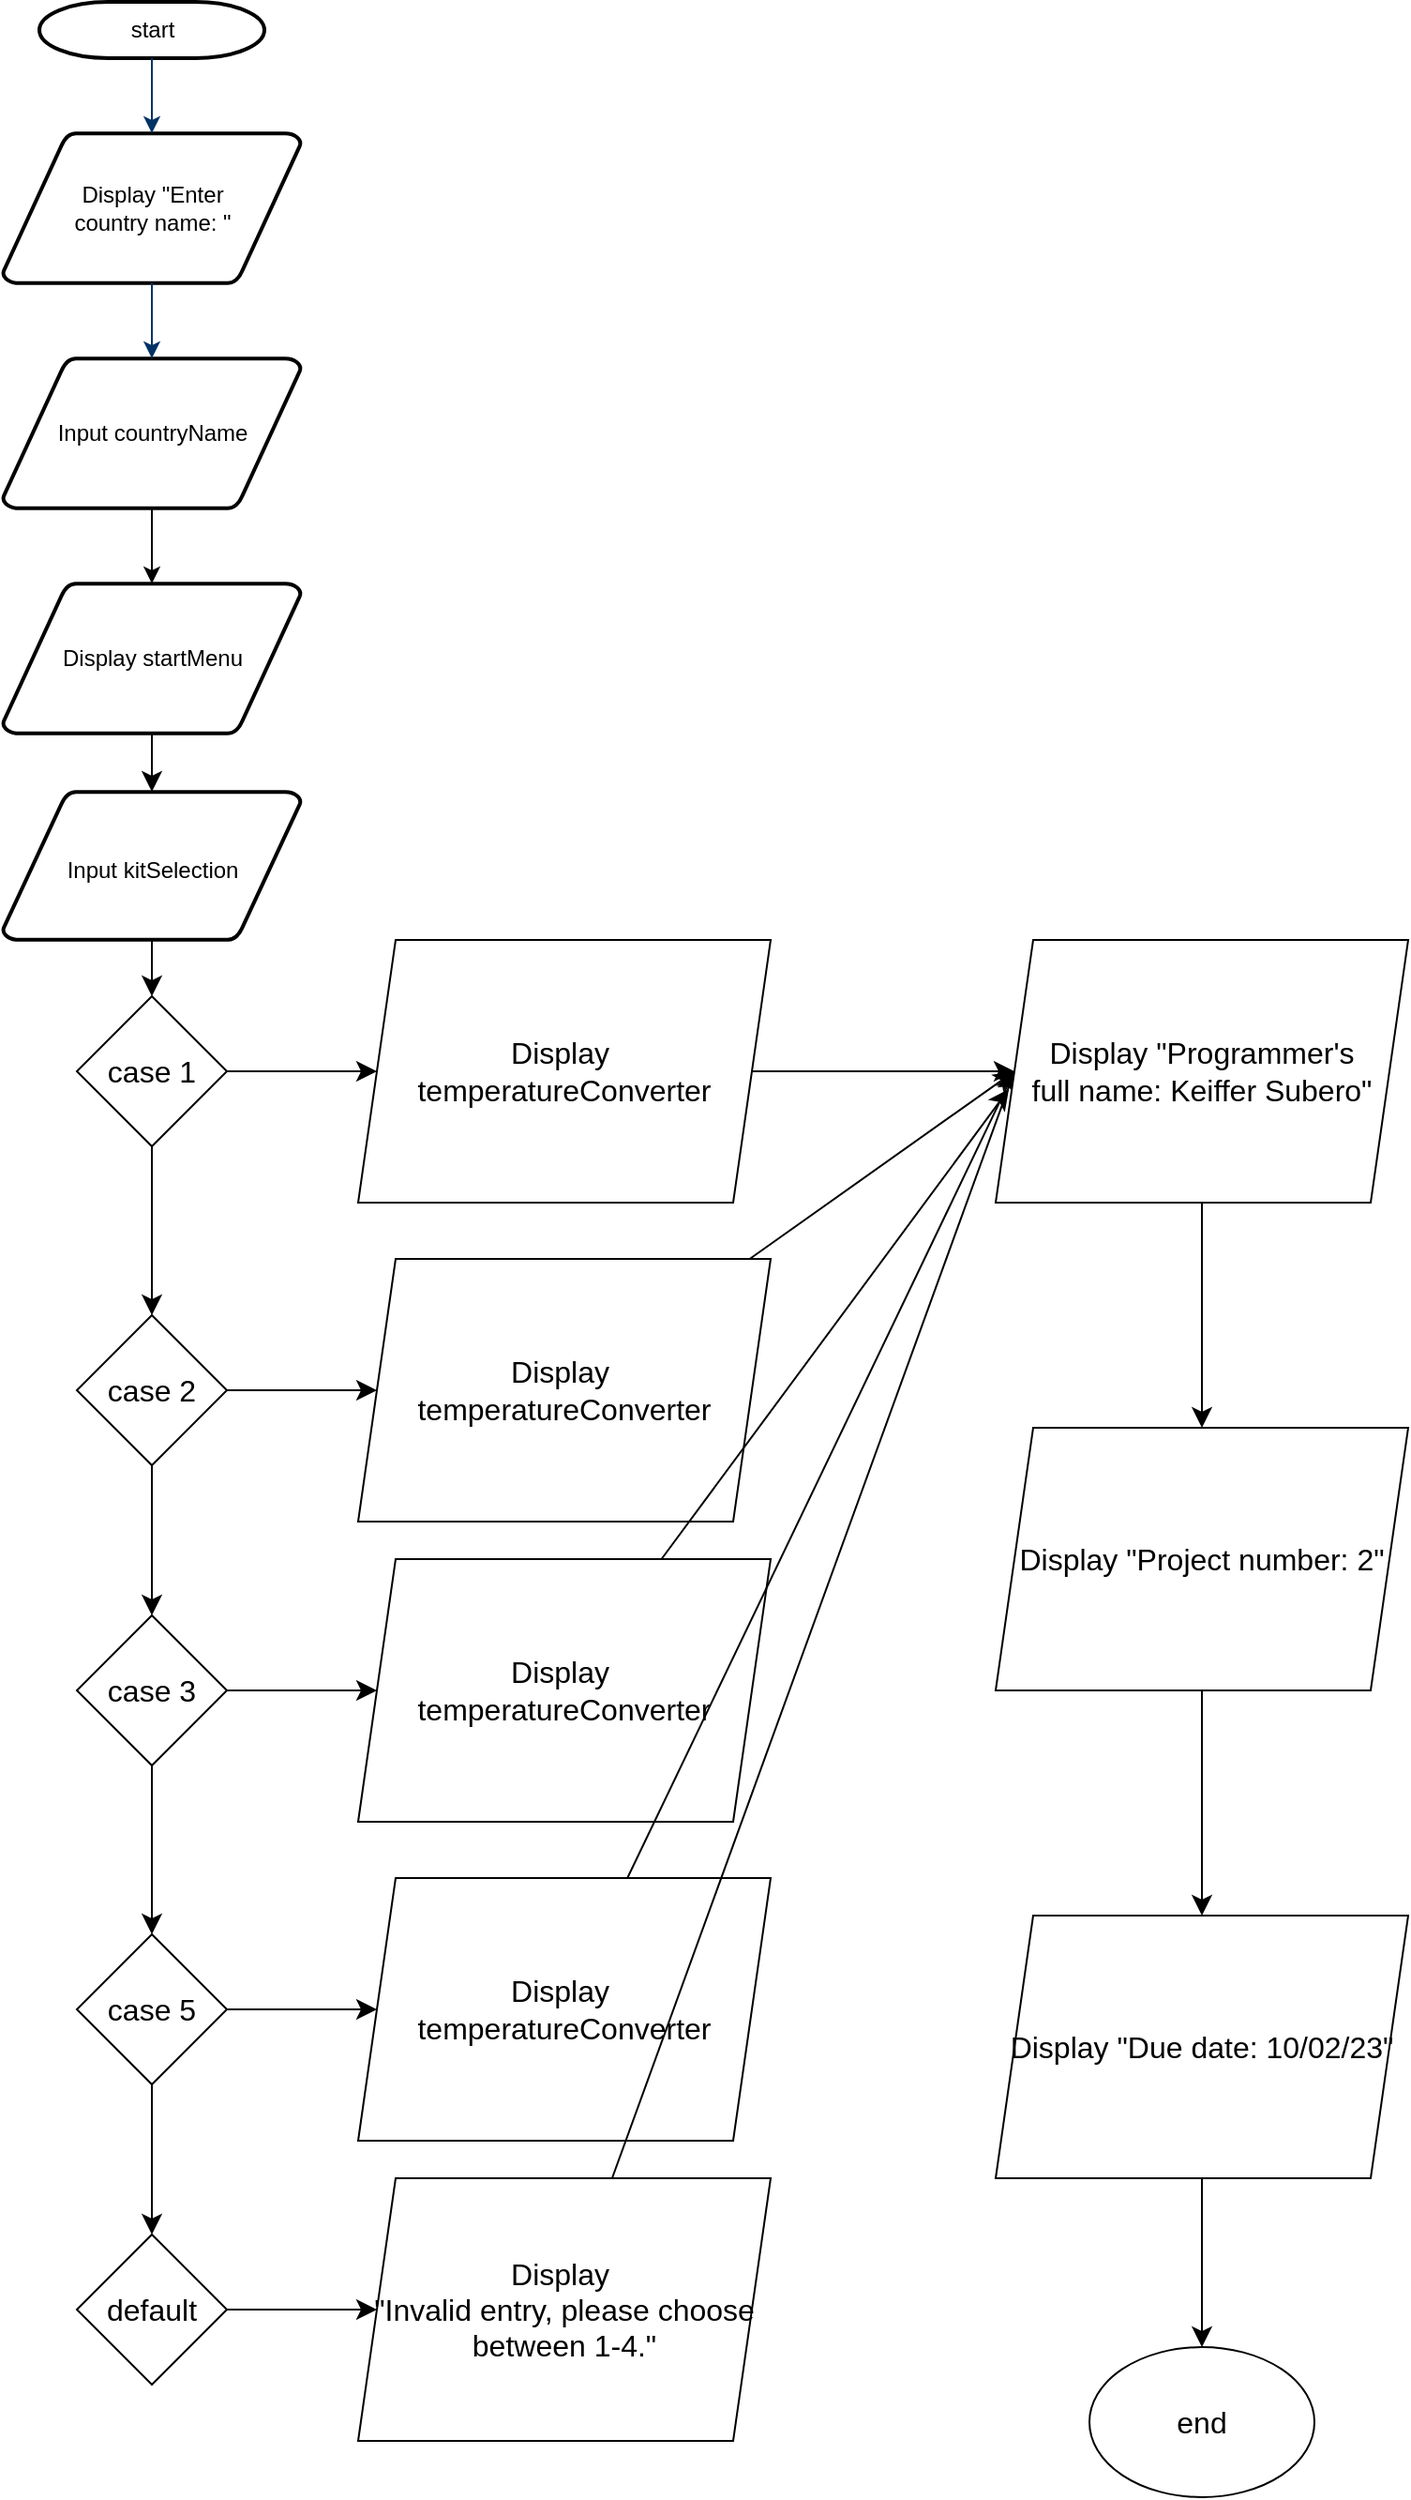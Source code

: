 <mxfile version="21.8.2" type="github">
  <diagram id="6a731a19-8d31-9384-78a2-239565b7b9f0" name="Page-1">
    <mxGraphModel dx="1031" dy="1538" grid="1" gridSize="10" guides="1" tooltips="1" connect="1" arrows="1" fold="1" page="1" pageScale="1" pageWidth="1169" pageHeight="827" background="none" math="0" shadow="0">
      <root>
        <mxCell id="0" />
        <mxCell id="1" parent="0" />
        <mxCell id="2" value="start" style="shape=mxgraph.flowchart.terminator;strokeWidth=2;gradientColor=none;gradientDirection=north;fontStyle=0;html=1;fontSize=12;" parent="1" vertex="1">
          <mxGeometry x="260" y="60" width="120" height="30" as="geometry" />
        </mxCell>
        <mxCell id="3" value="Display &quot;Enter&lt;br&gt;country name: &quot;" style="shape=mxgraph.flowchart.data;strokeWidth=2;gradientColor=none;gradientDirection=north;fontStyle=0;html=1;" parent="1" vertex="1">
          <mxGeometry x="240.5" y="130" width="159" height="80" as="geometry" />
        </mxCell>
        <mxCell id="gC4LzFrdIr4aGH0hgucV-64" value="" style="edgeStyle=none;curved=1;rounded=0;orthogonalLoop=1;jettySize=auto;html=1;fontSize=12;startSize=8;endSize=8;" parent="1" source="4" target="gC4LzFrdIr4aGH0hgucV-43" edge="1">
          <mxGeometry relative="1" as="geometry" />
        </mxCell>
        <mxCell id="4" value="Display startMenu" style="shape=mxgraph.flowchart.data;strokeWidth=2;gradientColor=none;gradientDirection=north;fontStyle=0;html=1;" parent="1" vertex="1">
          <mxGeometry x="240.5" y="370" width="159" height="80" as="geometry" />
        </mxCell>
        <mxCell id="mlYHUzIxApP0NgxCb431-57" style="edgeStyle=orthogonalEdgeStyle;rounded=0;orthogonalLoop=1;jettySize=auto;html=1;entryX=0.5;entryY=0;entryDx=0;entryDy=0;entryPerimeter=0;" parent="1" source="5" target="4" edge="1">
          <mxGeometry relative="1" as="geometry" />
        </mxCell>
        <mxCell id="5" value="Input countryName" style="shape=mxgraph.flowchart.data;strokeWidth=2;gradientColor=none;gradientDirection=north;fontStyle=0;html=1;" parent="1" vertex="1">
          <mxGeometry x="240.5" y="250" width="159" height="80" as="geometry" />
        </mxCell>
        <mxCell id="7" style="fontStyle=1;strokeColor=#003366;strokeWidth=1;html=1;" parent="1" source="2" target="3" edge="1">
          <mxGeometry relative="1" as="geometry" />
        </mxCell>
        <mxCell id="8" style="fontStyle=1;strokeColor=#003366;strokeWidth=1;html=1;" parent="1" source="3" target="5" edge="1">
          <mxGeometry relative="1" as="geometry" />
        </mxCell>
        <mxCell id="sDpewwwT7KY1vH38KMWT-31" value="" style="edgeStyle=none;curved=1;rounded=0;orthogonalLoop=1;jettySize=auto;html=1;fontSize=12;startSize=8;endSize=8;" edge="1" parent="1" source="gC4LzFrdIr4aGH0hgucV-43" target="sDpewwwT7KY1vH38KMWT-8">
          <mxGeometry relative="1" as="geometry" />
        </mxCell>
        <mxCell id="gC4LzFrdIr4aGH0hgucV-43" value="&lt;span style=&quot;font-size: 12px;&quot;&gt;Input kitSelection&lt;/span&gt;" style="shape=mxgraph.flowchart.data;strokeWidth=2;gradientColor=none;gradientDirection=north;fontStyle=0;html=1;fontSize=16;" parent="1" vertex="1">
          <mxGeometry x="240.5" y="481" width="159" height="79" as="geometry" />
        </mxCell>
        <mxCell id="sDpewwwT7KY1vH38KMWT-11" value="" style="edgeStyle=none;curved=1;rounded=0;orthogonalLoop=1;jettySize=auto;html=1;fontSize=12;startSize=8;endSize=8;" edge="1" parent="1" source="sDpewwwT7KY1vH38KMWT-8" target="sDpewwwT7KY1vH38KMWT-10">
          <mxGeometry relative="1" as="geometry" />
        </mxCell>
        <mxCell id="sDpewwwT7KY1vH38KMWT-33" value="" style="edgeStyle=none;curved=1;rounded=0;orthogonalLoop=1;jettySize=auto;html=1;fontSize=12;startSize=8;endSize=8;" edge="1" parent="1" source="sDpewwwT7KY1vH38KMWT-8" target="sDpewwwT7KY1vH38KMWT-14">
          <mxGeometry relative="1" as="geometry" />
        </mxCell>
        <mxCell id="sDpewwwT7KY1vH38KMWT-8" value="case 1" style="rhombus;whiteSpace=wrap;html=1;fontSize=16;" vertex="1" parent="1">
          <mxGeometry x="280" y="590" width="80" height="80" as="geometry" />
        </mxCell>
        <mxCell id="sDpewwwT7KY1vH38KMWT-38" value="" style="edgeStyle=none;curved=1;rounded=0;orthogonalLoop=1;jettySize=auto;html=1;fontSize=12;startSize=8;endSize=8;" edge="1" parent="1" source="sDpewwwT7KY1vH38KMWT-10" target="sDpewwwT7KY1vH38KMWT-37">
          <mxGeometry relative="1" as="geometry" />
        </mxCell>
        <mxCell id="sDpewwwT7KY1vH38KMWT-10" value="Display&amp;nbsp;&lt;br&gt;temperatureConverter" style="shape=parallelogram;perimeter=parallelogramPerimeter;whiteSpace=wrap;html=1;fixedSize=1;fontSize=16;" vertex="1" parent="1">
          <mxGeometry x="430" y="560" width="220" height="140" as="geometry" />
        </mxCell>
        <mxCell id="sDpewwwT7KY1vH38KMWT-13" value="" style="edgeStyle=none;curved=1;rounded=0;orthogonalLoop=1;jettySize=auto;html=1;fontSize=12;startSize=8;endSize=8;" edge="1" parent="1" source="sDpewwwT7KY1vH38KMWT-14" target="sDpewwwT7KY1vH38KMWT-15">
          <mxGeometry relative="1" as="geometry" />
        </mxCell>
        <mxCell id="sDpewwwT7KY1vH38KMWT-34" value="" style="edgeStyle=none;curved=1;rounded=0;orthogonalLoop=1;jettySize=auto;html=1;fontSize=12;startSize=8;endSize=8;" edge="1" parent="1" source="sDpewwwT7KY1vH38KMWT-14" target="sDpewwwT7KY1vH38KMWT-20">
          <mxGeometry relative="1" as="geometry" />
        </mxCell>
        <mxCell id="sDpewwwT7KY1vH38KMWT-14" value="case 2" style="rhombus;whiteSpace=wrap;html=1;fontSize=16;" vertex="1" parent="1">
          <mxGeometry x="280" y="760" width="80" height="80" as="geometry" />
        </mxCell>
        <mxCell id="sDpewwwT7KY1vH38KMWT-39" style="edgeStyle=none;curved=1;rounded=0;orthogonalLoop=1;jettySize=auto;html=1;entryX=0;entryY=0.5;entryDx=0;entryDy=0;fontSize=12;startSize=8;endSize=8;" edge="1" parent="1" source="sDpewwwT7KY1vH38KMWT-15" target="sDpewwwT7KY1vH38KMWT-37">
          <mxGeometry relative="1" as="geometry" />
        </mxCell>
        <mxCell id="sDpewwwT7KY1vH38KMWT-15" value="Display&amp;nbsp;&lt;br&gt;temperatureConverter" style="shape=parallelogram;perimeter=parallelogramPerimeter;whiteSpace=wrap;html=1;fixedSize=1;fontSize=16;" vertex="1" parent="1">
          <mxGeometry x="430" y="730" width="220" height="140" as="geometry" />
        </mxCell>
        <mxCell id="sDpewwwT7KY1vH38KMWT-19" value="" style="edgeStyle=none;curved=1;rounded=0;orthogonalLoop=1;jettySize=auto;html=1;fontSize=12;startSize=8;endSize=8;" edge="1" parent="1" source="sDpewwwT7KY1vH38KMWT-20" target="sDpewwwT7KY1vH38KMWT-21">
          <mxGeometry relative="1" as="geometry" />
        </mxCell>
        <mxCell id="sDpewwwT7KY1vH38KMWT-35" value="" style="edgeStyle=none;curved=1;rounded=0;orthogonalLoop=1;jettySize=auto;html=1;fontSize=12;startSize=8;endSize=8;" edge="1" parent="1" source="sDpewwwT7KY1vH38KMWT-20" target="sDpewwwT7KY1vH38KMWT-24">
          <mxGeometry relative="1" as="geometry" />
        </mxCell>
        <mxCell id="sDpewwwT7KY1vH38KMWT-20" value="case 3" style="rhombus;whiteSpace=wrap;html=1;fontSize=16;" vertex="1" parent="1">
          <mxGeometry x="280" y="920" width="80" height="80" as="geometry" />
        </mxCell>
        <mxCell id="sDpewwwT7KY1vH38KMWT-21" value="Display&amp;nbsp;&lt;br&gt;temperatureConverter" style="shape=parallelogram;perimeter=parallelogramPerimeter;whiteSpace=wrap;html=1;fixedSize=1;fontSize=16;" vertex="1" parent="1">
          <mxGeometry x="430" y="890" width="220" height="140" as="geometry" />
        </mxCell>
        <mxCell id="sDpewwwT7KY1vH38KMWT-23" value="" style="edgeStyle=none;curved=1;rounded=0;orthogonalLoop=1;jettySize=auto;html=1;fontSize=12;startSize=8;endSize=8;" edge="1" parent="1" source="sDpewwwT7KY1vH38KMWT-24" target="sDpewwwT7KY1vH38KMWT-25">
          <mxGeometry relative="1" as="geometry" />
        </mxCell>
        <mxCell id="sDpewwwT7KY1vH38KMWT-36" value="" style="edgeStyle=none;curved=1;rounded=0;orthogonalLoop=1;jettySize=auto;html=1;fontSize=12;startSize=8;endSize=8;" edge="1" parent="1" source="sDpewwwT7KY1vH38KMWT-24" target="sDpewwwT7KY1vH38KMWT-28">
          <mxGeometry relative="1" as="geometry" />
        </mxCell>
        <mxCell id="sDpewwwT7KY1vH38KMWT-24" value="case 5" style="rhombus;whiteSpace=wrap;html=1;fontSize=16;" vertex="1" parent="1">
          <mxGeometry x="280" y="1090" width="80" height="80" as="geometry" />
        </mxCell>
        <mxCell id="sDpewwwT7KY1vH38KMWT-41" style="edgeStyle=none;curved=1;rounded=0;orthogonalLoop=1;jettySize=auto;html=1;entryX=0;entryY=0.5;entryDx=0;entryDy=0;fontSize=12;startSize=8;endSize=8;" edge="1" parent="1" source="sDpewwwT7KY1vH38KMWT-25" target="sDpewwwT7KY1vH38KMWT-37">
          <mxGeometry relative="1" as="geometry" />
        </mxCell>
        <mxCell id="sDpewwwT7KY1vH38KMWT-25" value="Display&amp;nbsp;&lt;br&gt;temperatureConverter" style="shape=parallelogram;perimeter=parallelogramPerimeter;whiteSpace=wrap;html=1;fixedSize=1;fontSize=16;" vertex="1" parent="1">
          <mxGeometry x="430" y="1060" width="220" height="140" as="geometry" />
        </mxCell>
        <mxCell id="sDpewwwT7KY1vH38KMWT-27" value="" style="edgeStyle=none;curved=1;rounded=0;orthogonalLoop=1;jettySize=auto;html=1;fontSize=12;startSize=8;endSize=8;" edge="1" parent="1" source="sDpewwwT7KY1vH38KMWT-28" target="sDpewwwT7KY1vH38KMWT-29">
          <mxGeometry relative="1" as="geometry" />
        </mxCell>
        <mxCell id="sDpewwwT7KY1vH38KMWT-28" value="default" style="rhombus;whiteSpace=wrap;html=1;fontSize=16;" vertex="1" parent="1">
          <mxGeometry x="280" y="1250" width="80" height="80" as="geometry" />
        </mxCell>
        <mxCell id="sDpewwwT7KY1vH38KMWT-42" style="edgeStyle=none;curved=1;rounded=0;orthogonalLoop=1;jettySize=auto;html=1;fontSize=12;startSize=8;endSize=8;entryX=0;entryY=0.5;entryDx=0;entryDy=0;" edge="1" parent="1" source="sDpewwwT7KY1vH38KMWT-29" target="sDpewwwT7KY1vH38KMWT-37">
          <mxGeometry relative="1" as="geometry">
            <mxPoint x="780" y="810" as="targetPoint" />
          </mxGeometry>
        </mxCell>
        <mxCell id="sDpewwwT7KY1vH38KMWT-29" value="Display&amp;nbsp;&lt;br&gt;&quot;Invalid entry, please choose between 1-4.&quot;" style="shape=parallelogram;perimeter=parallelogramPerimeter;whiteSpace=wrap;html=1;fixedSize=1;fontSize=16;" vertex="1" parent="1">
          <mxGeometry x="430" y="1220" width="220" height="140" as="geometry" />
        </mxCell>
        <mxCell id="sDpewwwT7KY1vH38KMWT-44" value="" style="edgeStyle=none;curved=1;rounded=0;orthogonalLoop=1;jettySize=auto;html=1;fontSize=12;startSize=8;endSize=8;" edge="1" parent="1" source="sDpewwwT7KY1vH38KMWT-37" target="sDpewwwT7KY1vH38KMWT-43">
          <mxGeometry relative="1" as="geometry" />
        </mxCell>
        <mxCell id="sDpewwwT7KY1vH38KMWT-37" value="Display &quot;Programmer&#39;s&lt;br&gt;full name: Keiffer Subero&quot;" style="shape=parallelogram;perimeter=parallelogramPerimeter;whiteSpace=wrap;html=1;fixedSize=1;fontSize=16;" vertex="1" parent="1">
          <mxGeometry x="770" y="560" width="220" height="140" as="geometry" />
        </mxCell>
        <mxCell id="sDpewwwT7KY1vH38KMWT-40" style="edgeStyle=none;curved=1;rounded=0;orthogonalLoop=1;jettySize=auto;html=1;entryX=0.032;entryY=0.568;entryDx=0;entryDy=0;entryPerimeter=0;fontSize=12;startSize=8;endSize=8;" edge="1" parent="1" source="sDpewwwT7KY1vH38KMWT-21" target="sDpewwwT7KY1vH38KMWT-37">
          <mxGeometry relative="1" as="geometry" />
        </mxCell>
        <mxCell id="sDpewwwT7KY1vH38KMWT-46" value="" style="edgeStyle=none;curved=1;rounded=0;orthogonalLoop=1;jettySize=auto;html=1;fontSize=12;startSize=8;endSize=8;" edge="1" parent="1" source="sDpewwwT7KY1vH38KMWT-43" target="sDpewwwT7KY1vH38KMWT-45">
          <mxGeometry relative="1" as="geometry" />
        </mxCell>
        <mxCell id="sDpewwwT7KY1vH38KMWT-43" value="Display &quot;Project number: 2&quot;" style="shape=parallelogram;perimeter=parallelogramPerimeter;whiteSpace=wrap;html=1;fixedSize=1;fontSize=16;" vertex="1" parent="1">
          <mxGeometry x="770" y="820" width="220" height="140" as="geometry" />
        </mxCell>
        <mxCell id="sDpewwwT7KY1vH38KMWT-48" value="" style="edgeStyle=none;curved=1;rounded=0;orthogonalLoop=1;jettySize=auto;html=1;fontSize=12;startSize=8;endSize=8;" edge="1" parent="1" source="sDpewwwT7KY1vH38KMWT-45" target="sDpewwwT7KY1vH38KMWT-47">
          <mxGeometry relative="1" as="geometry" />
        </mxCell>
        <mxCell id="sDpewwwT7KY1vH38KMWT-45" value="Display &quot;Due date: 10/02/23&quot;" style="shape=parallelogram;perimeter=parallelogramPerimeter;whiteSpace=wrap;html=1;fixedSize=1;fontSize=16;" vertex="1" parent="1">
          <mxGeometry x="770" y="1080" width="220" height="140" as="geometry" />
        </mxCell>
        <mxCell id="sDpewwwT7KY1vH38KMWT-47" value="end" style="ellipse;whiteSpace=wrap;html=1;fontSize=16;" vertex="1" parent="1">
          <mxGeometry x="820" y="1310" width="120" height="80" as="geometry" />
        </mxCell>
      </root>
    </mxGraphModel>
  </diagram>
</mxfile>

